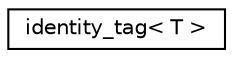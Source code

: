 digraph "Graphical Class Hierarchy"
{
 // LATEX_PDF_SIZE
  edge [fontname="Helvetica",fontsize="10",labelfontname="Helvetica",labelfontsize="10"];
  node [fontname="Helvetica",fontsize="10",shape=record];
  rankdir="LR";
  Node0 [label="identity_tag\< T \>",height=0.2,width=0.4,color="black", fillcolor="white", style="filled",URL="$structdetail_1_1identity__tag.html",tooltip=" "];
}
